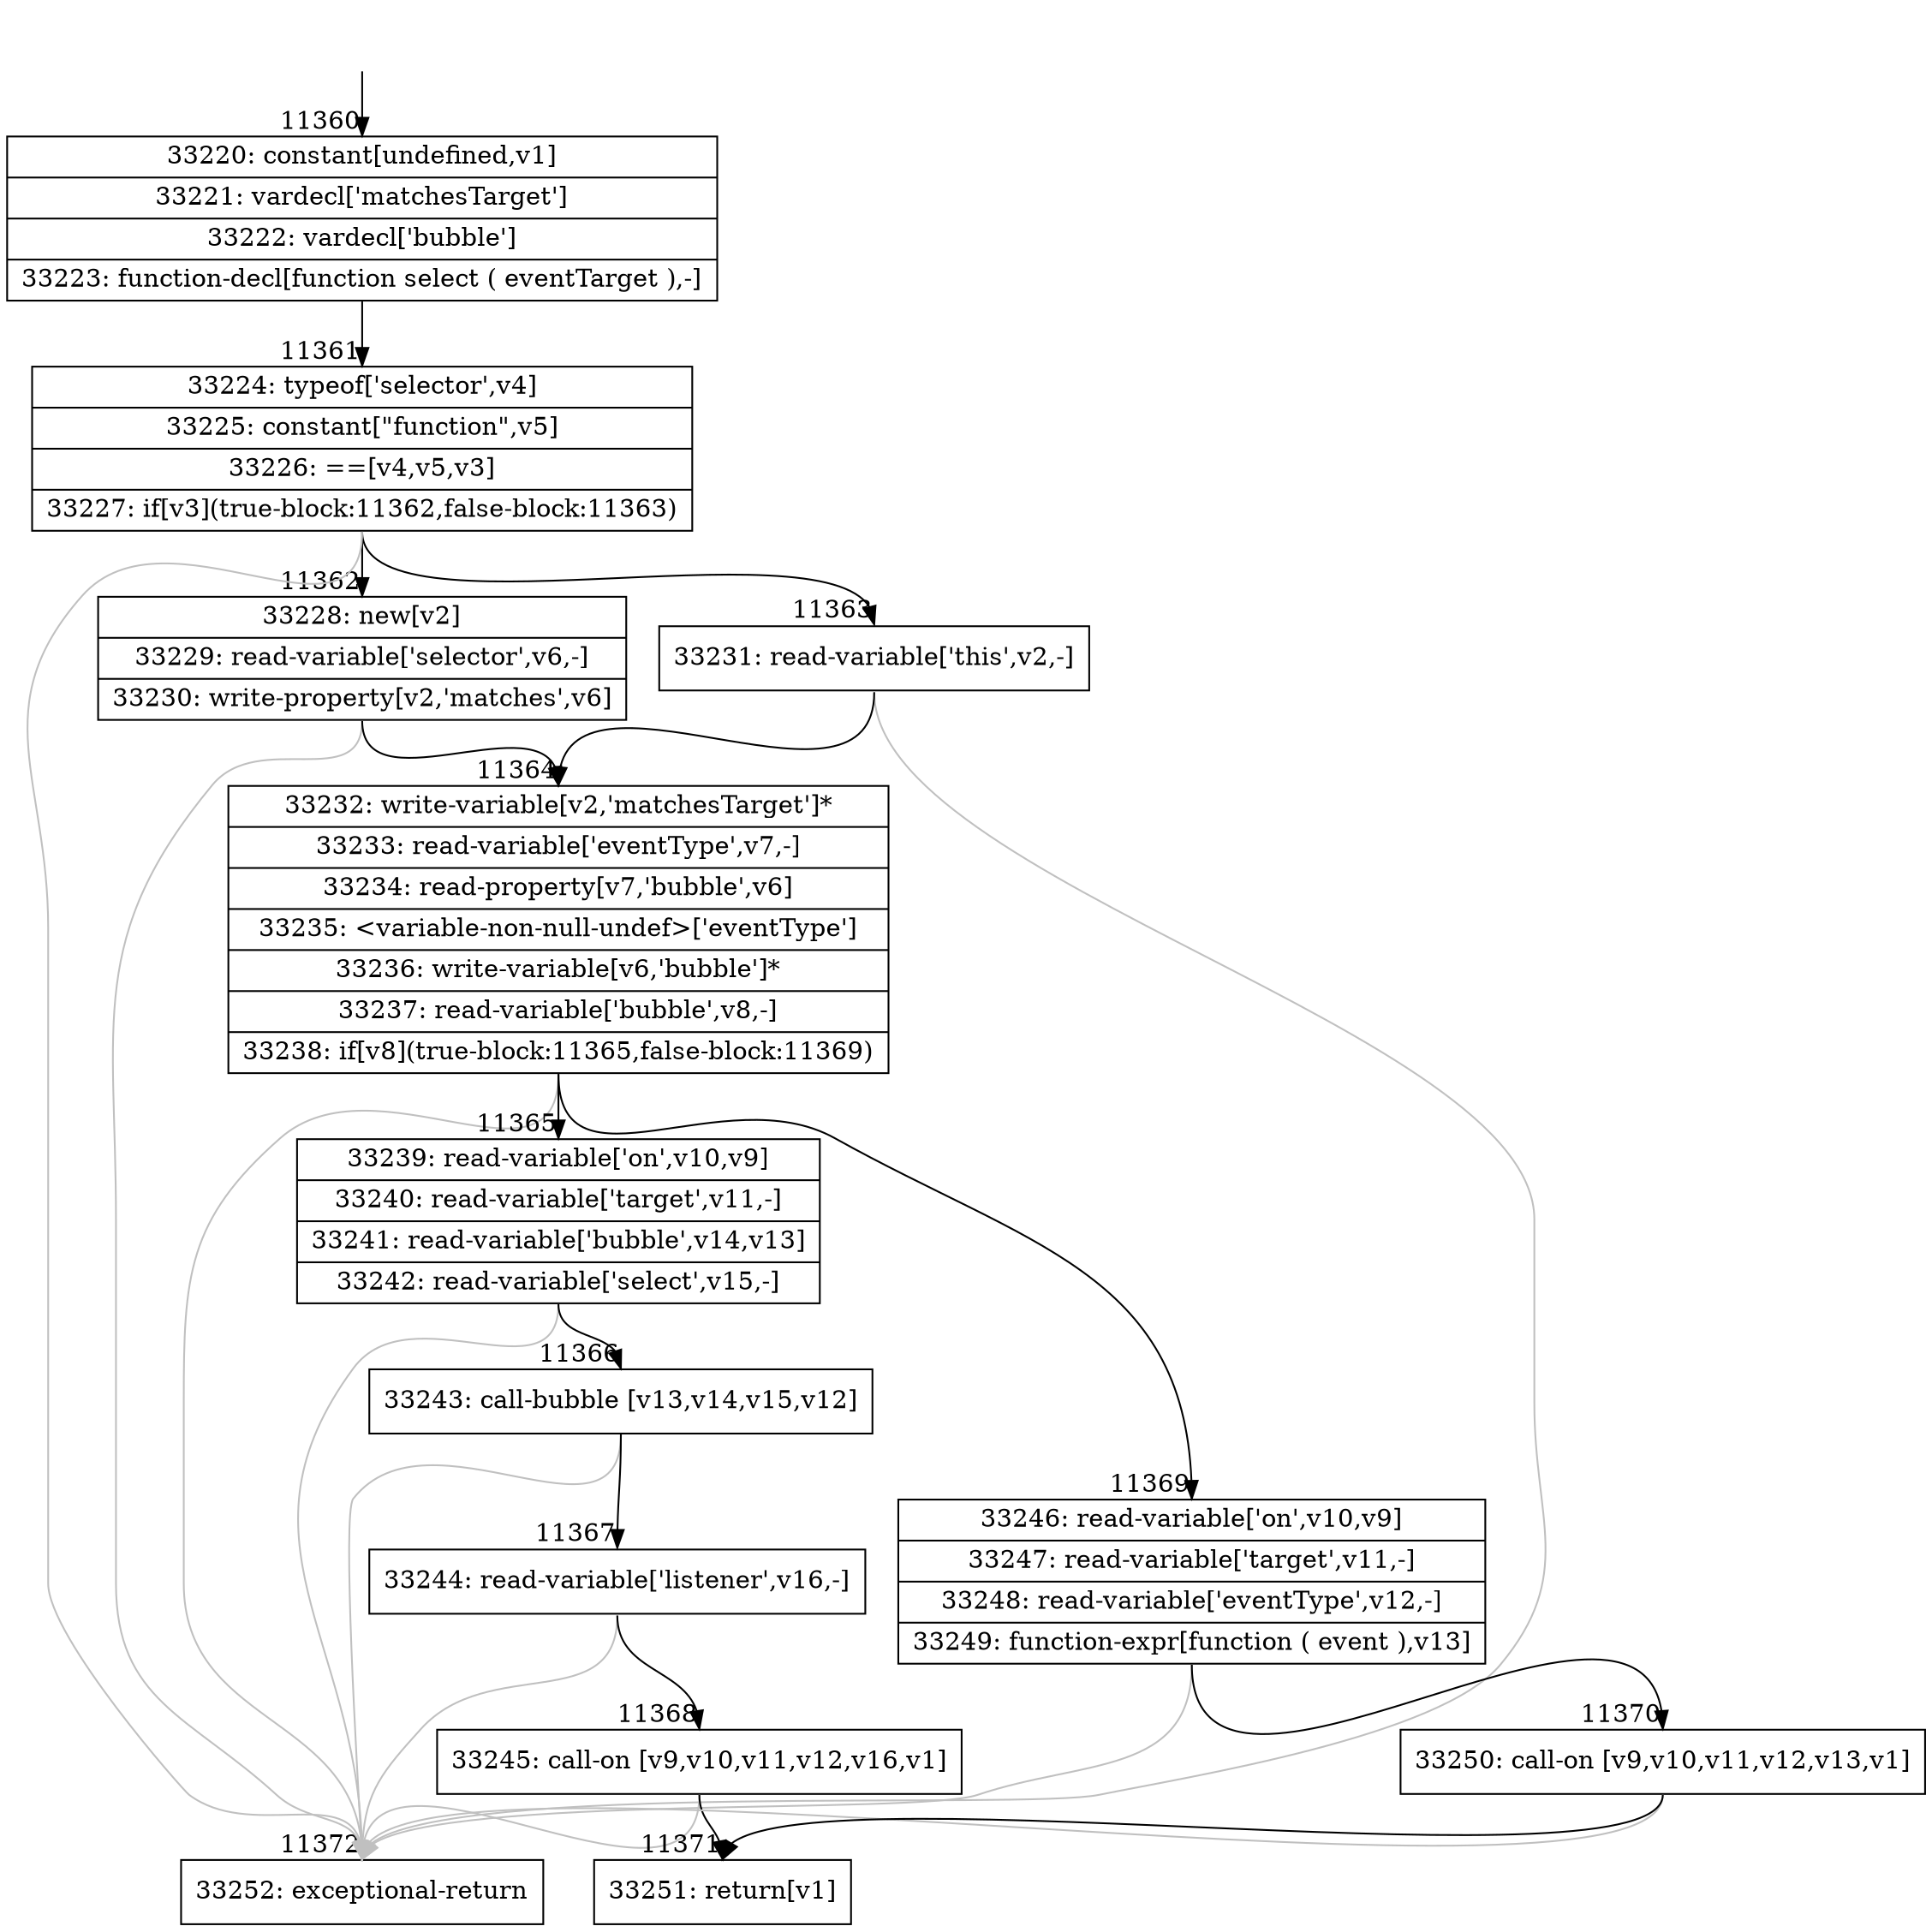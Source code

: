 digraph {
rankdir="TD"
BB_entry842[shape=none,label=""];
BB_entry842 -> BB11360 [tailport=s, headport=n, headlabel="    11360"]
BB11360 [shape=record label="{33220: constant[undefined,v1]|33221: vardecl['matchesTarget']|33222: vardecl['bubble']|33223: function-decl[function select ( eventTarget ),-]}" ] 
BB11360 -> BB11361 [tailport=s, headport=n, headlabel="      11361"]
BB11361 [shape=record label="{33224: typeof['selector',v4]|33225: constant[\"function\",v5]|33226: ==[v4,v5,v3]|33227: if[v3](true-block:11362,false-block:11363)}" ] 
BB11361 -> BB11362 [tailport=s, headport=n, headlabel="      11362"]
BB11361 -> BB11363 [tailport=s, headport=n, headlabel="      11363"]
BB11361 -> BB11372 [tailport=s, headport=n, color=gray, headlabel="      11372"]
BB11362 [shape=record label="{33228: new[v2]|33229: read-variable['selector',v6,-]|33230: write-property[v2,'matches',v6]}" ] 
BB11362 -> BB11364 [tailport=s, headport=n, headlabel="      11364"]
BB11362 -> BB11372 [tailport=s, headport=n, color=gray]
BB11363 [shape=record label="{33231: read-variable['this',v2,-]}" ] 
BB11363 -> BB11364 [tailport=s, headport=n]
BB11363 -> BB11372 [tailport=s, headport=n, color=gray]
BB11364 [shape=record label="{33232: write-variable[v2,'matchesTarget']*|33233: read-variable['eventType',v7,-]|33234: read-property[v7,'bubble',v6]|33235: \<variable-non-null-undef\>['eventType']|33236: write-variable[v6,'bubble']*|33237: read-variable['bubble',v8,-]|33238: if[v8](true-block:11365,false-block:11369)}" ] 
BB11364 -> BB11365 [tailport=s, headport=n, headlabel="      11365"]
BB11364 -> BB11369 [tailport=s, headport=n, headlabel="      11369"]
BB11364 -> BB11372 [tailport=s, headport=n, color=gray]
BB11365 [shape=record label="{33239: read-variable['on',v10,v9]|33240: read-variable['target',v11,-]|33241: read-variable['bubble',v14,v13]|33242: read-variable['select',v15,-]}" ] 
BB11365 -> BB11366 [tailport=s, headport=n, headlabel="      11366"]
BB11365 -> BB11372 [tailport=s, headport=n, color=gray]
BB11366 [shape=record label="{33243: call-bubble [v13,v14,v15,v12]}" ] 
BB11366 -> BB11367 [tailport=s, headport=n, headlabel="      11367"]
BB11366 -> BB11372 [tailport=s, headport=n, color=gray]
BB11367 [shape=record label="{33244: read-variable['listener',v16,-]}" ] 
BB11367 -> BB11368 [tailport=s, headport=n, headlabel="      11368"]
BB11367 -> BB11372 [tailport=s, headport=n, color=gray]
BB11368 [shape=record label="{33245: call-on [v9,v10,v11,v12,v16,v1]}" ] 
BB11368 -> BB11371 [tailport=s, headport=n, headlabel="      11371"]
BB11368 -> BB11372 [tailport=s, headport=n, color=gray]
BB11369 [shape=record label="{33246: read-variable['on',v10,v9]|33247: read-variable['target',v11,-]|33248: read-variable['eventType',v12,-]|33249: function-expr[function ( event ),v13]}" ] 
BB11369 -> BB11370 [tailport=s, headport=n, headlabel="      11370"]
BB11369 -> BB11372 [tailport=s, headport=n, color=gray]
BB11370 [shape=record label="{33250: call-on [v9,v10,v11,v12,v13,v1]}" ] 
BB11370 -> BB11371 [tailport=s, headport=n]
BB11370 -> BB11372 [tailport=s, headport=n, color=gray]
BB11371 [shape=record label="{33251: return[v1]}" ] 
BB11372 [shape=record label="{33252: exceptional-return}" ] 
//#$~ 15892
}
